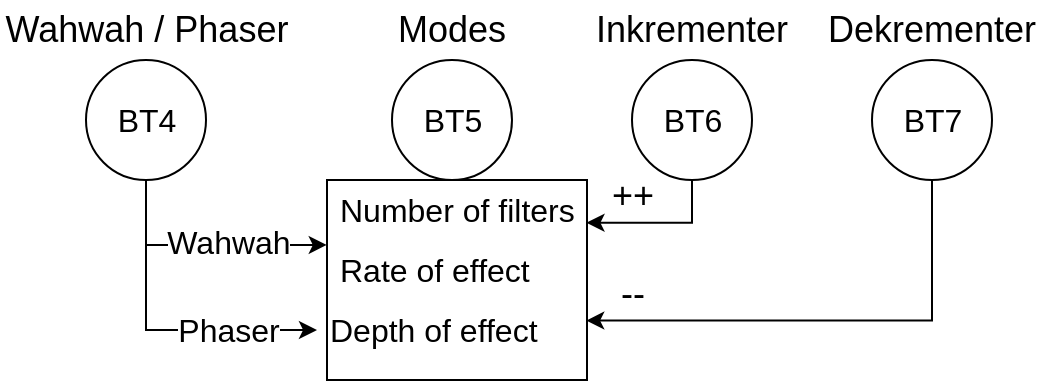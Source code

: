 <mxfile version="21.3.7" type="github">
  <diagram name="Page-1" id="-7sIL15yCkAY9pRD7SNF">
    <mxGraphModel dx="634" dy="332" grid="1" gridSize="10" guides="1" tooltips="1" connect="1" arrows="1" fold="1" page="1" pageScale="1" pageWidth="827" pageHeight="1169" math="0" shadow="0">
      <root>
        <mxCell id="0" />
        <mxCell id="1" parent="0" />
        <mxCell id="HJqD1dHEU3A7mw8FQYVe-24" value="" style="rounded=0;whiteSpace=wrap;html=1;" vertex="1" parent="1">
          <mxGeometry x="247.5" y="270" width="130" height="100" as="geometry" />
        </mxCell>
        <mxCell id="HJqD1dHEU3A7mw8FQYVe-18" style="edgeStyle=orthogonalEdgeStyle;rounded=0;orthogonalLoop=1;jettySize=auto;html=1;exitX=0.5;exitY=1;exitDx=0;exitDy=0;entryX=-0.001;entryY=0.082;entryDx=0;entryDy=0;entryPerimeter=0;" edge="1" parent="1" source="HJqD1dHEU3A7mw8FQYVe-1" target="HJqD1dHEU3A7mw8FQYVe-11">
          <mxGeometry relative="1" as="geometry" />
        </mxCell>
        <mxCell id="HJqD1dHEU3A7mw8FQYVe-20" value="Wahwah" style="edgeLabel;html=1;align=center;verticalAlign=middle;resizable=0;points=[];fontSize=16;" vertex="1" connectable="0" parent="HJqD1dHEU3A7mw8FQYVe-18">
          <mxGeometry x="0.053" relative="1" as="geometry">
            <mxPoint x="9" y="-2" as="offset" />
          </mxGeometry>
        </mxCell>
        <mxCell id="HJqD1dHEU3A7mw8FQYVe-19" style="edgeStyle=orthogonalEdgeStyle;rounded=0;orthogonalLoop=1;jettySize=auto;html=1;exitX=0.5;exitY=1;exitDx=0;exitDy=0;entryX=0;entryY=0.5;entryDx=0;entryDy=0;" edge="1" parent="1" source="HJqD1dHEU3A7mw8FQYVe-1" target="HJqD1dHEU3A7mw8FQYVe-12">
          <mxGeometry relative="1" as="geometry" />
        </mxCell>
        <mxCell id="HJqD1dHEU3A7mw8FQYVe-21" value="Phaser" style="edgeLabel;html=1;align=center;verticalAlign=middle;resizable=0;points=[];fontSize=16;" vertex="1" connectable="0" parent="HJqD1dHEU3A7mw8FQYVe-19">
          <mxGeometry x="0.365" y="1" relative="1" as="geometry">
            <mxPoint x="6" y="1" as="offset" />
          </mxGeometry>
        </mxCell>
        <mxCell id="HJqD1dHEU3A7mw8FQYVe-1" value="BT4" style="shape=ellipse;html=1;fontSize=16;align=center;" vertex="1" parent="1">
          <mxGeometry x="127" y="210" width="60" height="60" as="geometry" />
        </mxCell>
        <mxCell id="HJqD1dHEU3A7mw8FQYVe-2" value="BT5" style="shape=ellipse;html=1;fontSize=16;align=center;" vertex="1" parent="1">
          <mxGeometry x="280" y="210" width="60" height="60" as="geometry" />
        </mxCell>
        <mxCell id="HJqD1dHEU3A7mw8FQYVe-16" style="edgeStyle=orthogonalEdgeStyle;rounded=0;orthogonalLoop=1;jettySize=auto;html=1;exitX=0.5;exitY=1;exitDx=0;exitDy=0;entryX=0.998;entryY=0.712;entryDx=0;entryDy=0;entryPerimeter=0;" edge="1" parent="1" source="HJqD1dHEU3A7mw8FQYVe-3" target="HJqD1dHEU3A7mw8FQYVe-10">
          <mxGeometry relative="1" as="geometry" />
        </mxCell>
        <mxCell id="HJqD1dHEU3A7mw8FQYVe-22" value="++" style="edgeLabel;html=1;align=center;verticalAlign=middle;resizable=0;points=[];fontSize=18;" vertex="1" connectable="0" parent="HJqD1dHEU3A7mw8FQYVe-16">
          <mxGeometry x="0.098" relative="1" as="geometry">
            <mxPoint x="-11" y="-14" as="offset" />
          </mxGeometry>
        </mxCell>
        <mxCell id="HJqD1dHEU3A7mw8FQYVe-3" value="BT6" style="shape=ellipse;html=1;fontSize=16;align=center;" vertex="1" parent="1">
          <mxGeometry x="400" y="210" width="60" height="60" as="geometry" />
        </mxCell>
        <mxCell id="HJqD1dHEU3A7mw8FQYVe-17" style="edgeStyle=orthogonalEdgeStyle;rounded=0;orthogonalLoop=1;jettySize=auto;html=1;exitX=0.5;exitY=1;exitDx=0;exitDy=0;entryX=0.997;entryY=0.703;entryDx=0;entryDy=0;entryPerimeter=0;" edge="1" parent="1" source="HJqD1dHEU3A7mw8FQYVe-4" target="HJqD1dHEU3A7mw8FQYVe-24">
          <mxGeometry relative="1" as="geometry">
            <mxPoint x="390.0" y="367.5" as="targetPoint" />
          </mxGeometry>
        </mxCell>
        <mxCell id="HJqD1dHEU3A7mw8FQYVe-23" value="--" style="edgeLabel;html=1;align=center;verticalAlign=middle;resizable=0;points=[];fontSize=18;" vertex="1" connectable="0" parent="HJqD1dHEU3A7mw8FQYVe-17">
          <mxGeometry x="0.515" y="-2" relative="1" as="geometry">
            <mxPoint x="-37" y="-12" as="offset" />
          </mxGeometry>
        </mxCell>
        <mxCell id="HJqD1dHEU3A7mw8FQYVe-4" value="BT7" style="shape=ellipse;html=1;fontSize=16;align=center;" vertex="1" parent="1">
          <mxGeometry x="520" y="210" width="60" height="60" as="geometry" />
        </mxCell>
        <mxCell id="HJqD1dHEU3A7mw8FQYVe-5" value="Wahwah / Phaser" style="text;html=1;strokeColor=none;fillColor=none;align=center;verticalAlign=middle;whiteSpace=wrap;rounded=0;fontSize=18;" vertex="1" parent="1">
          <mxGeometry x="84.75" y="180" width="144.5" height="30" as="geometry" />
        </mxCell>
        <mxCell id="HJqD1dHEU3A7mw8FQYVe-6" value="Modes" style="text;html=1;strokeColor=none;fillColor=none;align=center;verticalAlign=middle;whiteSpace=wrap;rounded=0;fontSize=18;" vertex="1" parent="1">
          <mxGeometry x="280" y="180" width="60" height="30" as="geometry" />
        </mxCell>
        <mxCell id="HJqD1dHEU3A7mw8FQYVe-7" value="Inkrementer" style="text;html=1;strokeColor=none;fillColor=none;align=center;verticalAlign=middle;whiteSpace=wrap;rounded=0;fontSize=18;" vertex="1" parent="1">
          <mxGeometry x="400" y="180" width="60" height="30" as="geometry" />
        </mxCell>
        <mxCell id="HJqD1dHEU3A7mw8FQYVe-8" value="Dekrementer" style="text;html=1;strokeColor=none;fillColor=none;align=center;verticalAlign=middle;whiteSpace=wrap;rounded=0;fontSize=18;" vertex="1" parent="1">
          <mxGeometry x="520" y="180" width="60" height="30" as="geometry" />
        </mxCell>
        <mxCell id="HJqD1dHEU3A7mw8FQYVe-12" value="Depth of effect" style="text;strokeColor=none;fillColor=none;align=left;verticalAlign=middle;spacingLeft=4;spacingRight=4;overflow=hidden;points=[[0,0.5],[1,0.5]];portConstraint=eastwest;rotatable=0;whiteSpace=wrap;html=1;fontSize=16;" vertex="1" parent="1">
          <mxGeometry x="242.5" y="330" width="130" height="30" as="geometry" />
        </mxCell>
        <mxCell id="HJqD1dHEU3A7mw8FQYVe-11" value="Rate of effect" style="text;strokeColor=none;fillColor=none;align=left;verticalAlign=middle;spacingLeft=4;spacingRight=4;overflow=hidden;points=[[0,0.5],[1,0.5]];portConstraint=eastwest;rotatable=0;whiteSpace=wrap;html=1;fontSize=16;" vertex="1" parent="1">
          <mxGeometry x="247.5" y="300" width="120" height="30" as="geometry" />
        </mxCell>
        <mxCell id="HJqD1dHEU3A7mw8FQYVe-10" value="Number of filters" style="text;strokeColor=none;fillColor=none;align=left;verticalAlign=middle;spacingLeft=4;spacingRight=4;overflow=hidden;points=[[0,0.5],[1,0.5]];portConstraint=eastwest;rotatable=0;whiteSpace=wrap;html=1;fontSize=16;" vertex="1" parent="1">
          <mxGeometry x="247.5" y="270" width="130" height="30" as="geometry" />
        </mxCell>
      </root>
    </mxGraphModel>
  </diagram>
</mxfile>
